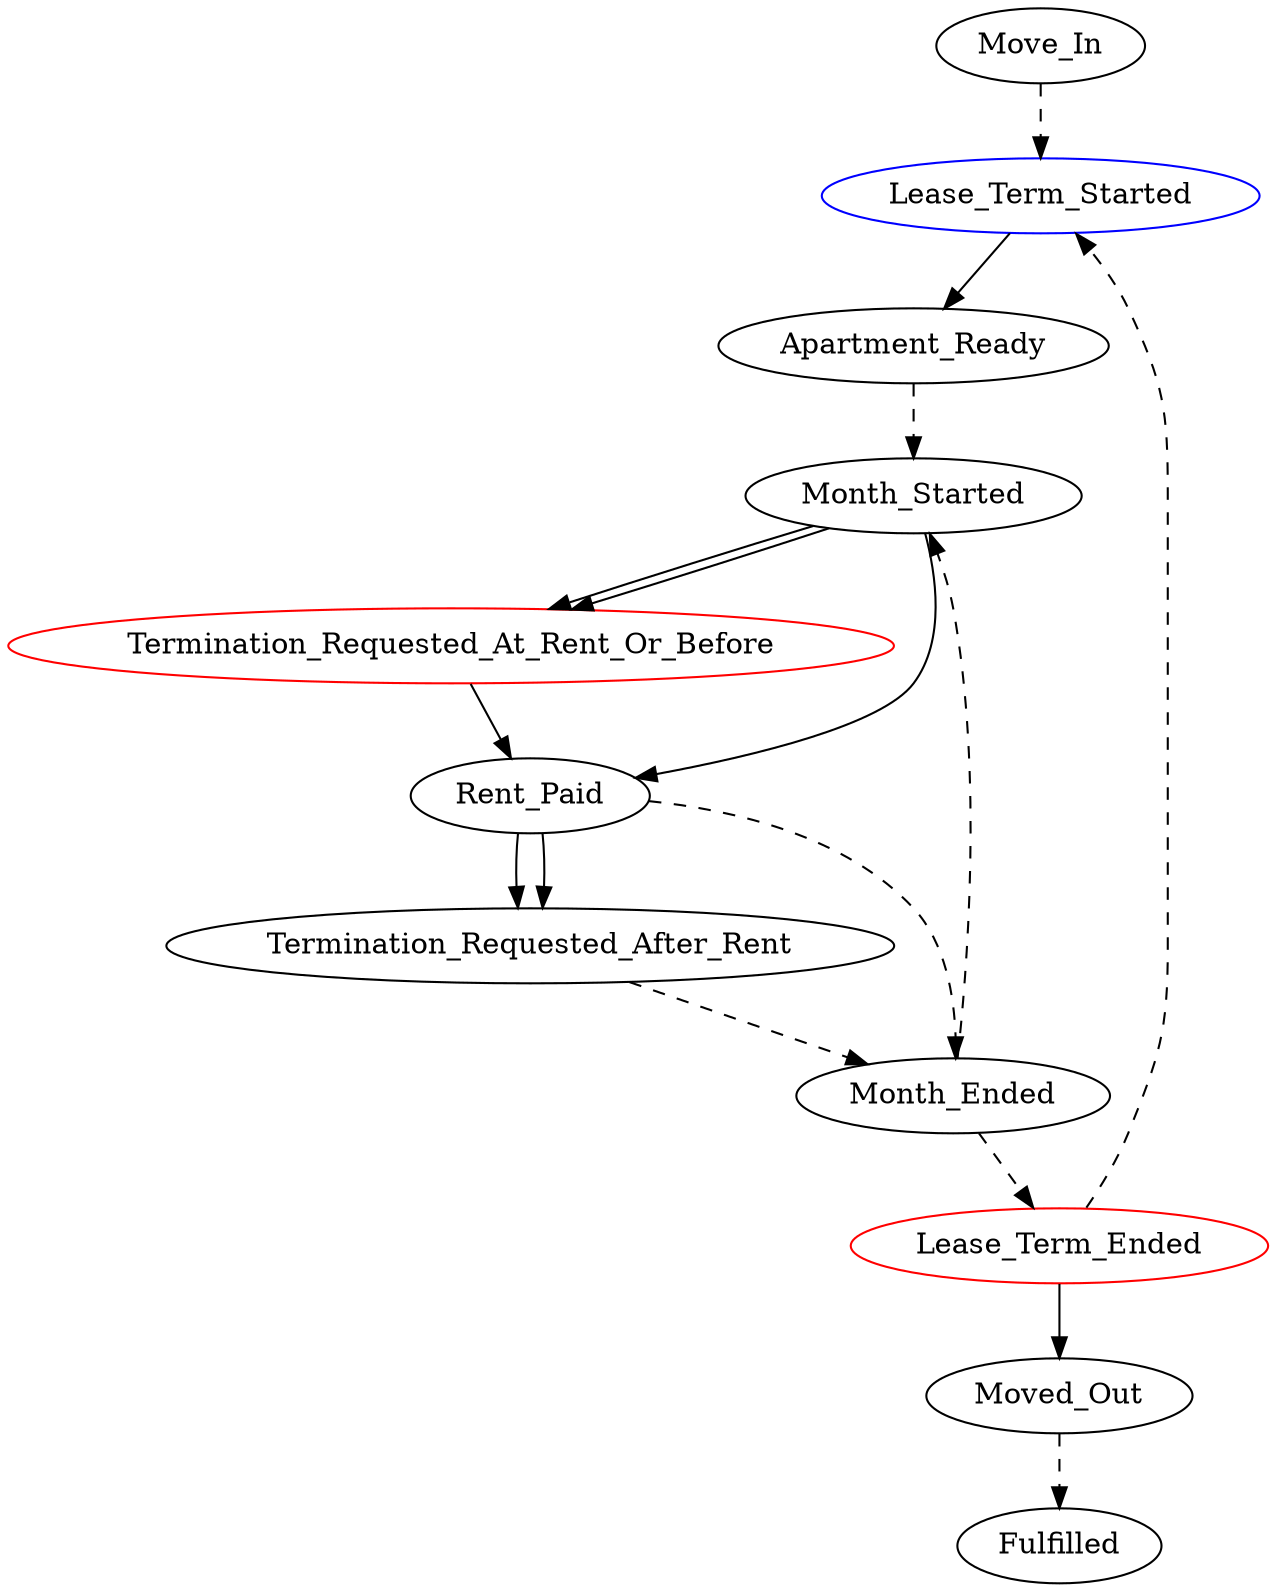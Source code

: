 // THIS IS A GENERATED FILE. DO NOT EDIT.

digraph Lease_Hvitved {
	Move_In[label=Move_In];
	Lease_Term_Started[label=Lease_Term_Started,color=Blue];
	Apartment_Ready[label=Apartment_Ready];
	Month_Started[label=Month_Started];
	Termination_Requested_At_Rent_Or_Before[label=Termination_Requested_At_Rent_Or_Before,color=Red];
	Rent_Paid[label=Rent_Paid];
	Termination_Requested_After_Rent[label=Termination_Requested_After_Rent];
	Month_Ended[label=Month_Ended];
	Lease_Term_Ended[label=Lease_Term_Ended,color=Red];
	Moved_Out[label=Moved_Out];
	Move_In -> Lease_Term_Started [style=dashed];
	Lease_Term_Started -> Apartment_Ready;
	Apartment_Ready -> Month_Started [style=dashed];
	Month_Started -> Termination_Requested_At_Rent_Or_Before;
	Month_Started -> Rent_Paid;
	Month_Started -> Termination_Requested_At_Rent_Or_Before;
	Termination_Requested_At_Rent_Or_Before -> Rent_Paid;
	Rent_Paid -> Termination_Requested_After_Rent;
	Rent_Paid -> Termination_Requested_After_Rent;
	Rent_Paid -> Month_Ended [style=dashed];
	Termination_Requested_After_Rent -> Month_Ended [style=dashed];
	Month_Ended -> Lease_Term_Ended [style=dashed];
	Month_Ended -> Month_Started [style=dashed];
	Lease_Term_Ended -> Moved_Out;
	Lease_Term_Ended -> Lease_Term_Started [style=dashed];
	Moved_Out -> Fulfilled [style=dashed];
}